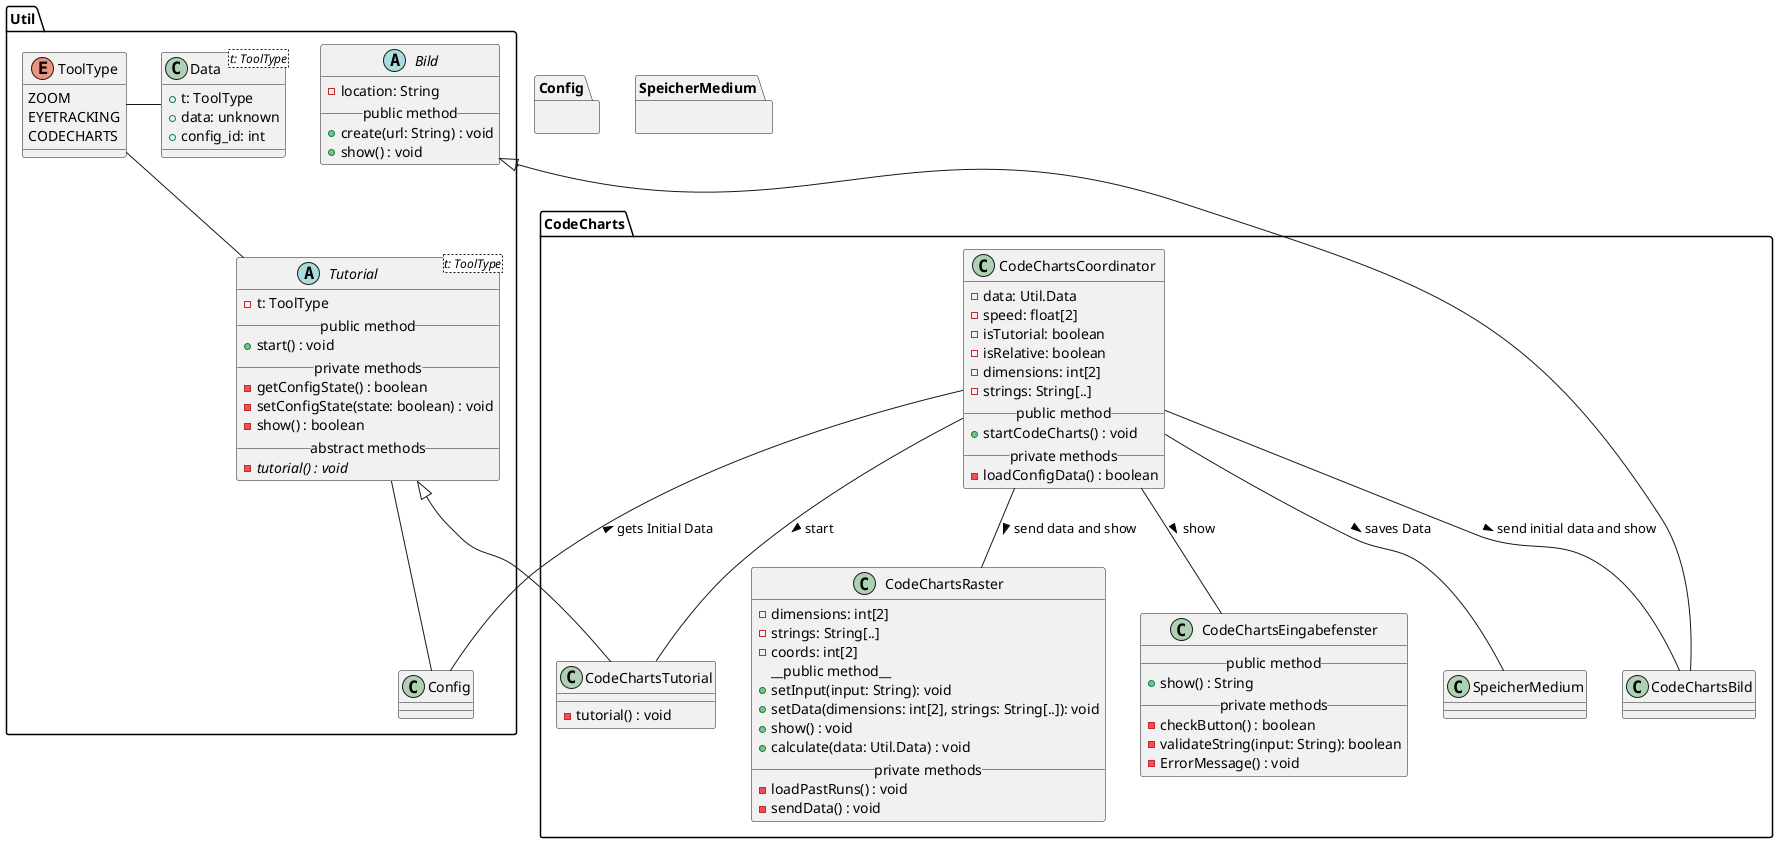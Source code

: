 @startuml code_charts
' skinparam backgroundColor transparent
'() System #DA70D5
top to bottom direction

package Util {
    ' --- TUTORIAL ---
    abstract Tutorial<t: ToolType> {
      - t: ToolType
      __public method__
      + start() : void
      __private methods__
      - getConfigState() : boolean
      - setConfigState(state: boolean) : void
      - show() : boolean
      __abstract methods__
      - {abstract} tutorial() : void
    }

    enum ToolType {
      ZOOM
      EYETRACKING
      CODECHARTS
    }

    ' Interaktionen
    Tutorial -u- ToolType
    Data -r- ToolType
    Tutorial -d- Config


    ' --- BILD ---

    abstract Bild {
      - location: String
      __public method__
      + create(url: String) : void
      + show() : void
    }

    class Data<t: ToolType> {
        + t: ToolType
        + data: unknown
        + config_id: int
    }
}

' === CODE CHARTS ===
package CodeCharts {

    ' CodeCharts Tutorial 
    class CodeChartsTutorial {
      - tutorial() : void
    }
  
    ' CodeCharts Coordinator
    class CodeChartsCoordinator {
        - data: Util.Data
        - speed: float[2]
        - isTutorial: boolean
        - isRelative: boolean
        - dimensions: int[2]
        - strings: String[..]
        __public method__
        + startCodeCharts() : void
        __private methods__
        - loadConfigData() : boolean
    }    

    ' CodeCharts Bild
    class CodeChartsBild {
    }

    ' CodeCharts Raster
    class CodeChartsRaster {
        - dimensions: int[2]
        - strings: String[..]
        - coords: int[2]
        __public method__ 
        + setInput(input: String): void
        + setData(dimensions: int[2], strings: String[..]): void
        + show() : void
        + calculate(data: Util.Data) : void
        __private methods__
        - loadPastRuns() : void
        - sendData() : void
    }

    ' CodeCharts Eingabefenster
    class CodeChartsEingabefenster {
        __public method__
        + show() : String
        __private methods__
        - checkButton() : boolean
        - validateString(input: String): boolean
        - ErrorMessage() : void
    }

    ' Vererbungen
    Bild <|-d- CodeChartsBild
    Tutorial <|-d- CodeChartsTutorial

    ' Interaktionen 
    CodeChartsCoordinator -- CodeChartsBild : > send initial data and show
    CodeChartsCoordinator -- CodeChartsRaster : > send data and show
    CodeChartsCoordinator -- CodeChartsEingabefenster : > show
    CodeChartsCoordinator -- CodeChartsTutorial : > start

    ' Andere Module
    CodeChartsCoordinator -- SpeicherMedium : > saves Data
    CodeChartsCoordinator -- Config : < gets Initial Data
  
}

' Blackboxen / Andere Module
package Config {}

package SpeicherMedium {}

@enduml